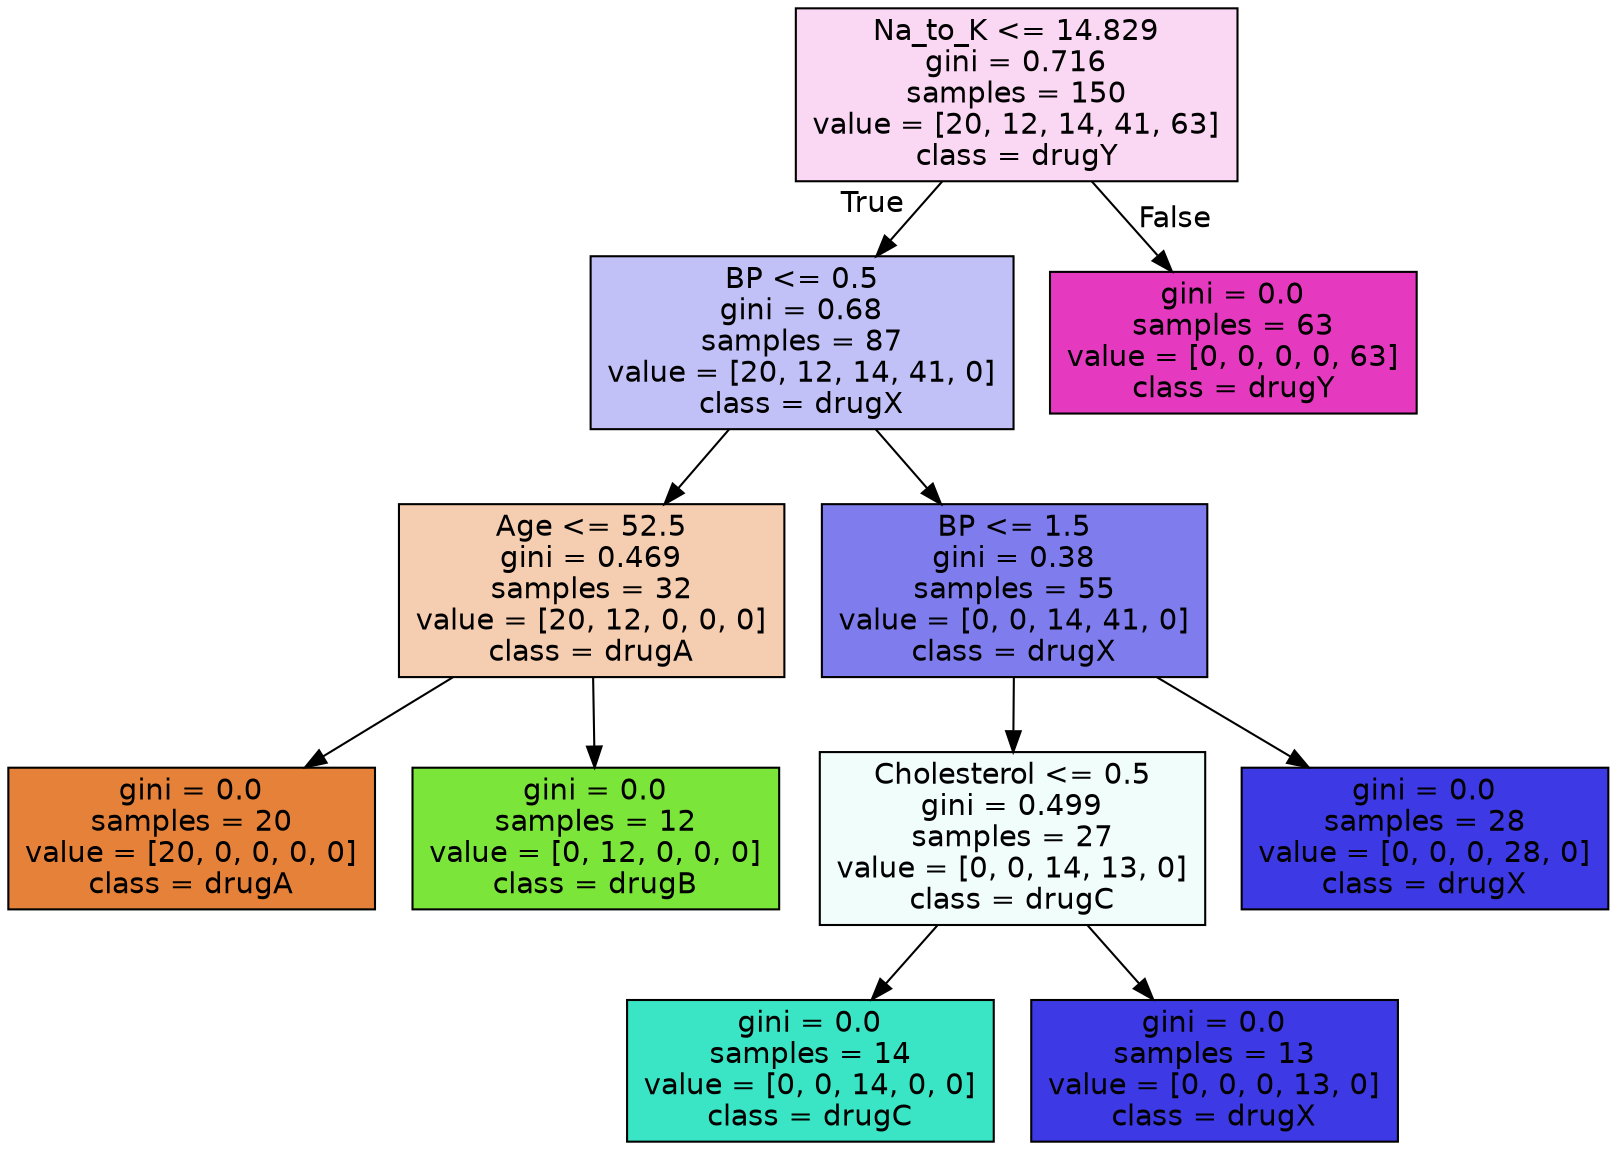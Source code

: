 digraph Tree {
node [shape=box, style="filled", color="black", fontname="helvetica"] ;
edge [fontname="helvetica"] ;
0 [label="Na_to_K <= 14.829\ngini = 0.716\nsamples = 150\nvalue = [20, 12, 14, 41, 63]\nclass = drugY", fillcolor="#fad7f2"] ;
1 [label="BP <= 0.5\ngini = 0.68\nsamples = 87\nvalue = [20, 12, 14, 41, 0]\nclass = drugX", fillcolor="#c2c1f7"] ;
0 -> 1 [labeldistance=2.5, labelangle=45, headlabel="True"] ;
2 [label="Age <= 52.5\ngini = 0.469\nsamples = 32\nvalue = [20, 12, 0, 0, 0]\nclass = drugA", fillcolor="#f5cdb0"] ;
1 -> 2 ;
3 [label="gini = 0.0\nsamples = 20\nvalue = [20, 0, 0, 0, 0]\nclass = drugA", fillcolor="#e58139"] ;
2 -> 3 ;
4 [label="gini = 0.0\nsamples = 12\nvalue = [0, 12, 0, 0, 0]\nclass = drugB", fillcolor="#7be539"] ;
2 -> 4 ;
5 [label="BP <= 1.5\ngini = 0.38\nsamples = 55\nvalue = [0, 0, 14, 41, 0]\nclass = drugX", fillcolor="#7f7dee"] ;
1 -> 5 ;
6 [label="Cholesterol <= 0.5\ngini = 0.499\nsamples = 27\nvalue = [0, 0, 14, 13, 0]\nclass = drugC", fillcolor="#f1fdfb"] ;
5 -> 6 ;
7 [label="gini = 0.0\nsamples = 14\nvalue = [0, 0, 14, 0, 0]\nclass = drugC", fillcolor="#39e5c5"] ;
6 -> 7 ;
8 [label="gini = 0.0\nsamples = 13\nvalue = [0, 0, 0, 13, 0]\nclass = drugX", fillcolor="#3c39e5"] ;
6 -> 8 ;
9 [label="gini = 0.0\nsamples = 28\nvalue = [0, 0, 0, 28, 0]\nclass = drugX", fillcolor="#3c39e5"] ;
5 -> 9 ;
10 [label="gini = 0.0\nsamples = 63\nvalue = [0, 0, 0, 0, 63]\nclass = drugY", fillcolor="#e539c0"] ;
0 -> 10 [labeldistance=2.5, labelangle=-45, headlabel="False"] ;
}